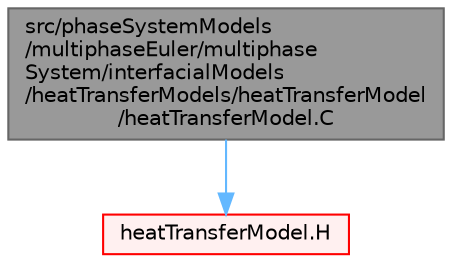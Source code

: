 digraph "src/phaseSystemModels/multiphaseEuler/multiphaseSystem/interfacialModels/heatTransferModels/heatTransferModel/heatTransferModel.C"
{
 // LATEX_PDF_SIZE
  bgcolor="transparent";
  edge [fontname=Helvetica,fontsize=10,labelfontname=Helvetica,labelfontsize=10];
  node [fontname=Helvetica,fontsize=10,shape=box,height=0.2,width=0.4];
  Node1 [id="Node000001",label="src/phaseSystemModels\l/multiphaseEuler/multiphase\lSystem/interfacialModels\l/heatTransferModels/heatTransferModel\l/heatTransferModel.C",height=0.2,width=0.4,color="gray40", fillcolor="grey60", style="filled", fontcolor="black",tooltip=" "];
  Node1 -> Node2 [id="edge1_Node000001_Node000002",color="steelblue1",style="solid",tooltip=" "];
  Node2 [id="Node000002",label="heatTransferModel.H",height=0.2,width=0.4,color="red", fillcolor="#FFF0F0", style="filled",URL="$phaseSystemModels_2multiphaseEuler_2multiphaseSystem_2interfacialModels_2heatTransferModels_2hea380c8742f524a38614c084eb519b2b29.html",tooltip=" "];
}
